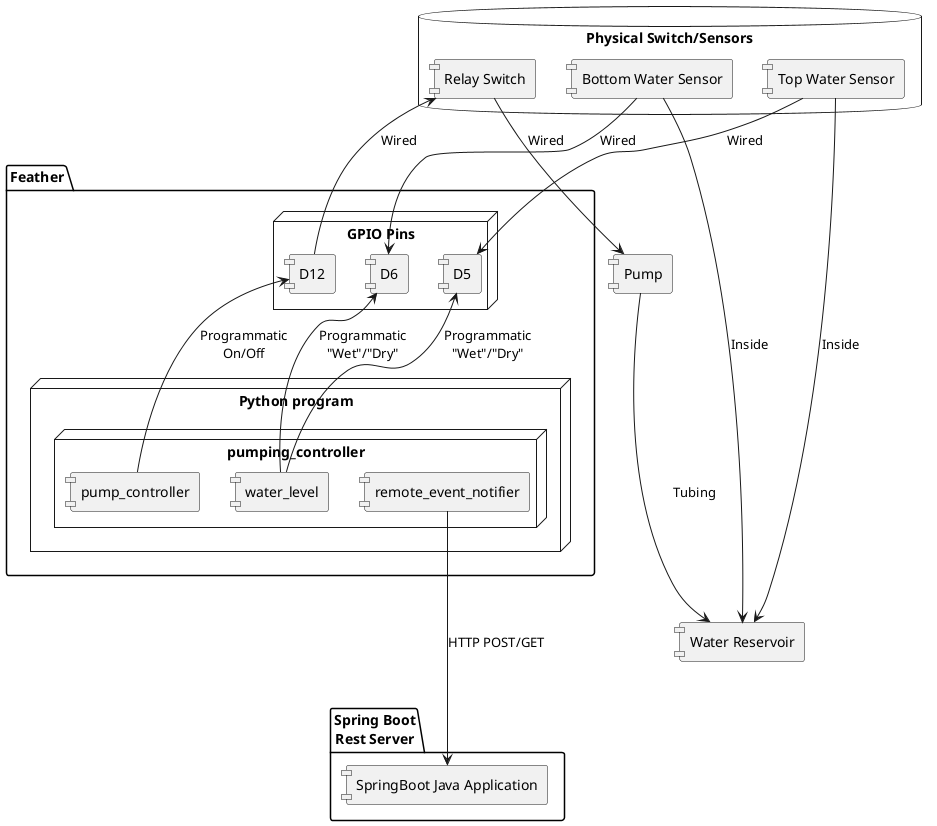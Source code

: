 @startuml
'https://plantuml.com/component-diagram
skinparam componentStyle uml1

[Pump]
[Water Reservoir]

package "Feather" {
   node "GPIO Pins" {
    [D5]
    [D6]
    [D12]
   }
    node "Python program"{
       node "pumping_controller" {
       [remote_event_notifier]
       [pump_controller]
       [water_level]
       }
    }
  [pump_controller] -up-> [D12]:Programmatic\nOn/Off
  [water_level] -up-> [D5]:Programmatic\n"Wet"/"Dry"
  [water_level] -up-> [D6]:Programmatic\n"Wet"/"Dry"
}

package "Spring Boot\nRest Server" {
  [SpringBoot Java Application]
}


database "Physical Switch/Sensors" {
   [D12]--> [Relay Switch]:Wired
   [Relay Switch]--> [Pump]:Wired
   [Top Water Sensor] --> [D5]:Wired
   [Bottom Water Sensor]--> [D6]:Wired
}
[remote_event_notifier] --down-> [SpringBoot Java Application]:HTTP POST/GET
[Top Water Sensor] --down-> [Water Reservoir]:Inside
[Bottom Water Sensor] --down-> [Water Reservoir]:Inside
[Pump] --down-> [Water Reservoir]:Tubing
@enduml